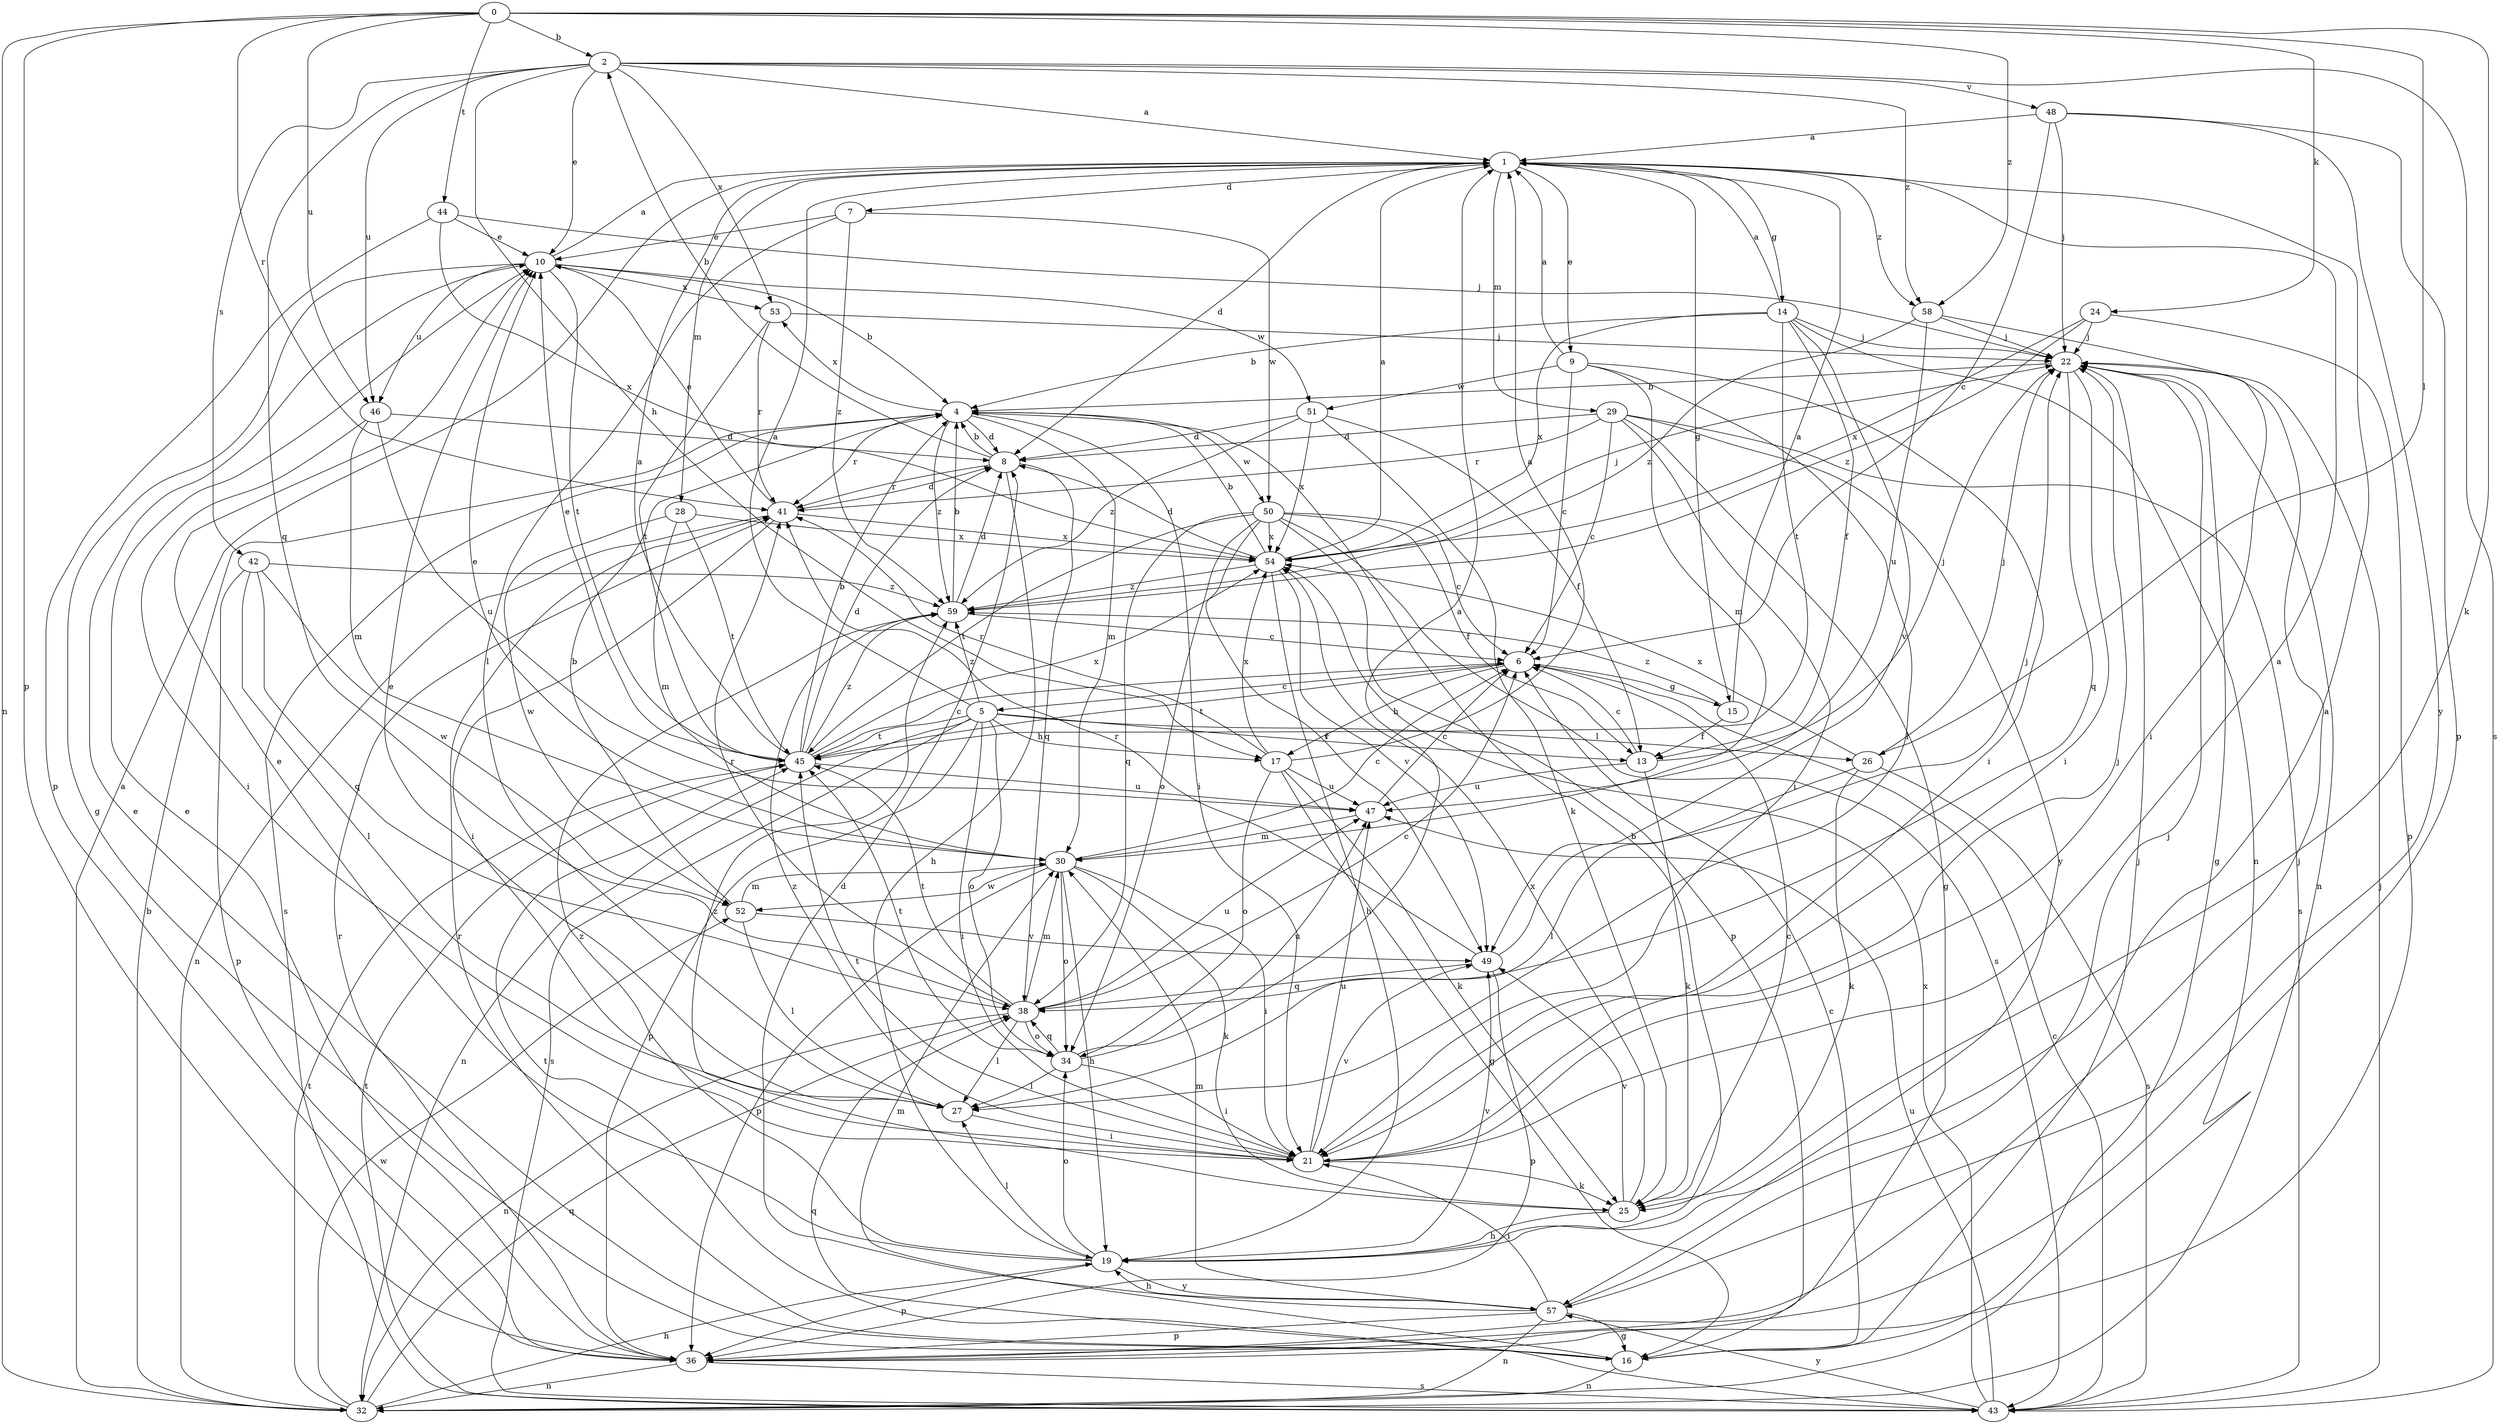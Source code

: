 strict digraph  {
0;
1;
2;
4;
5;
6;
7;
8;
9;
10;
13;
14;
15;
16;
17;
19;
21;
22;
24;
25;
26;
27;
28;
29;
30;
32;
34;
36;
38;
41;
42;
43;
44;
45;
46;
47;
48;
49;
50;
51;
52;
53;
54;
57;
58;
59;
0 -> 2  [label=b];
0 -> 24  [label=k];
0 -> 25  [label=k];
0 -> 26  [label=l];
0 -> 32  [label=n];
0 -> 36  [label=p];
0 -> 41  [label=r];
0 -> 44  [label=t];
0 -> 46  [label=u];
0 -> 58  [label=z];
1 -> 7  [label=d];
1 -> 8  [label=d];
1 -> 9  [label=e];
1 -> 14  [label=g];
1 -> 15  [label=g];
1 -> 28  [label=m];
1 -> 29  [label=m];
1 -> 58  [label=z];
2 -> 1  [label=a];
2 -> 10  [label=e];
2 -> 17  [label=h];
2 -> 38  [label=q];
2 -> 42  [label=s];
2 -> 43  [label=s];
2 -> 46  [label=u];
2 -> 48  [label=v];
2 -> 53  [label=x];
2 -> 58  [label=z];
4 -> 8  [label=d];
4 -> 21  [label=i];
4 -> 30  [label=m];
4 -> 41  [label=r];
4 -> 43  [label=s];
4 -> 50  [label=w];
4 -> 53  [label=x];
4 -> 59  [label=z];
5 -> 1  [label=a];
5 -> 13  [label=f];
5 -> 17  [label=h];
5 -> 21  [label=i];
5 -> 26  [label=l];
5 -> 32  [label=n];
5 -> 34  [label=o];
5 -> 36  [label=p];
5 -> 43  [label=s];
5 -> 45  [label=t];
5 -> 59  [label=z];
6 -> 5  [label=c];
6 -> 15  [label=g];
6 -> 17  [label=h];
6 -> 45  [label=t];
7 -> 10  [label=e];
7 -> 27  [label=l];
7 -> 50  [label=w];
7 -> 59  [label=z];
8 -> 2  [label=b];
8 -> 4  [label=b];
8 -> 19  [label=h];
8 -> 38  [label=q];
8 -> 41  [label=r];
9 -> 1  [label=a];
9 -> 6  [label=c];
9 -> 21  [label=i];
9 -> 27  [label=l];
9 -> 30  [label=m];
9 -> 51  [label=w];
10 -> 1  [label=a];
10 -> 4  [label=b];
10 -> 16  [label=g];
10 -> 45  [label=t];
10 -> 46  [label=u];
10 -> 51  [label=w];
10 -> 53  [label=x];
13 -> 6  [label=c];
13 -> 22  [label=j];
13 -> 25  [label=k];
13 -> 47  [label=u];
14 -> 1  [label=a];
14 -> 4  [label=b];
14 -> 13  [label=f];
14 -> 22  [label=j];
14 -> 32  [label=n];
14 -> 45  [label=t];
14 -> 49  [label=v];
14 -> 54  [label=x];
15 -> 1  [label=a];
15 -> 13  [label=f];
15 -> 59  [label=z];
16 -> 6  [label=c];
16 -> 10  [label=e];
16 -> 22  [label=j];
16 -> 30  [label=m];
16 -> 32  [label=n];
16 -> 41  [label=r];
16 -> 45  [label=t];
17 -> 1  [label=a];
17 -> 16  [label=g];
17 -> 25  [label=k];
17 -> 34  [label=o];
17 -> 41  [label=r];
17 -> 47  [label=u];
17 -> 54  [label=x];
19 -> 1  [label=a];
19 -> 4  [label=b];
19 -> 10  [label=e];
19 -> 27  [label=l];
19 -> 34  [label=o];
19 -> 36  [label=p];
19 -> 49  [label=v];
19 -> 57  [label=y];
19 -> 59  [label=z];
21 -> 1  [label=a];
21 -> 22  [label=j];
21 -> 25  [label=k];
21 -> 45  [label=t];
21 -> 47  [label=u];
21 -> 49  [label=v];
21 -> 59  [label=z];
22 -> 4  [label=b];
22 -> 16  [label=g];
22 -> 21  [label=i];
22 -> 32  [label=n];
22 -> 38  [label=q];
24 -> 22  [label=j];
24 -> 36  [label=p];
24 -> 54  [label=x];
24 -> 59  [label=z];
25 -> 6  [label=c];
25 -> 19  [label=h];
25 -> 49  [label=v];
25 -> 54  [label=x];
25 -> 59  [label=z];
26 -> 22  [label=j];
26 -> 25  [label=k];
26 -> 27  [label=l];
26 -> 43  [label=s];
26 -> 54  [label=x];
27 -> 10  [label=e];
27 -> 21  [label=i];
28 -> 30  [label=m];
28 -> 45  [label=t];
28 -> 52  [label=w];
28 -> 54  [label=x];
29 -> 6  [label=c];
29 -> 8  [label=d];
29 -> 16  [label=g];
29 -> 21  [label=i];
29 -> 41  [label=r];
29 -> 43  [label=s];
29 -> 57  [label=y];
30 -> 6  [label=c];
30 -> 10  [label=e];
30 -> 19  [label=h];
30 -> 21  [label=i];
30 -> 25  [label=k];
30 -> 34  [label=o];
30 -> 36  [label=p];
30 -> 52  [label=w];
32 -> 1  [label=a];
32 -> 4  [label=b];
32 -> 19  [label=h];
32 -> 38  [label=q];
32 -> 45  [label=t];
32 -> 52  [label=w];
34 -> 1  [label=a];
34 -> 21  [label=i];
34 -> 27  [label=l];
34 -> 38  [label=q];
34 -> 45  [label=t];
34 -> 47  [label=u];
36 -> 10  [label=e];
36 -> 22  [label=j];
36 -> 32  [label=n];
36 -> 41  [label=r];
36 -> 43  [label=s];
38 -> 6  [label=c];
38 -> 27  [label=l];
38 -> 30  [label=m];
38 -> 32  [label=n];
38 -> 34  [label=o];
38 -> 41  [label=r];
38 -> 45  [label=t];
38 -> 47  [label=u];
41 -> 8  [label=d];
41 -> 10  [label=e];
41 -> 21  [label=i];
41 -> 32  [label=n];
41 -> 54  [label=x];
42 -> 27  [label=l];
42 -> 36  [label=p];
42 -> 38  [label=q];
42 -> 52  [label=w];
42 -> 59  [label=z];
43 -> 6  [label=c];
43 -> 22  [label=j];
43 -> 38  [label=q];
43 -> 45  [label=t];
43 -> 47  [label=u];
43 -> 54  [label=x];
43 -> 57  [label=y];
44 -> 10  [label=e];
44 -> 22  [label=j];
44 -> 36  [label=p];
44 -> 54  [label=x];
45 -> 1  [label=a];
45 -> 4  [label=b];
45 -> 6  [label=c];
45 -> 8  [label=d];
45 -> 10  [label=e];
45 -> 47  [label=u];
45 -> 54  [label=x];
45 -> 59  [label=z];
46 -> 8  [label=d];
46 -> 21  [label=i];
46 -> 30  [label=m];
46 -> 47  [label=u];
47 -> 6  [label=c];
47 -> 30  [label=m];
48 -> 1  [label=a];
48 -> 6  [label=c];
48 -> 22  [label=j];
48 -> 36  [label=p];
48 -> 57  [label=y];
49 -> 22  [label=j];
49 -> 36  [label=p];
49 -> 38  [label=q];
49 -> 41  [label=r];
50 -> 6  [label=c];
50 -> 13  [label=f];
50 -> 34  [label=o];
50 -> 36  [label=p];
50 -> 38  [label=q];
50 -> 43  [label=s];
50 -> 45  [label=t];
50 -> 49  [label=v];
50 -> 54  [label=x];
51 -> 8  [label=d];
51 -> 13  [label=f];
51 -> 25  [label=k];
51 -> 54  [label=x];
51 -> 59  [label=z];
52 -> 4  [label=b];
52 -> 27  [label=l];
52 -> 30  [label=m];
52 -> 49  [label=v];
53 -> 22  [label=j];
53 -> 41  [label=r];
53 -> 45  [label=t];
54 -> 1  [label=a];
54 -> 4  [label=b];
54 -> 8  [label=d];
54 -> 19  [label=h];
54 -> 22  [label=j];
54 -> 49  [label=v];
54 -> 59  [label=z];
57 -> 8  [label=d];
57 -> 16  [label=g];
57 -> 19  [label=h];
57 -> 21  [label=i];
57 -> 22  [label=j];
57 -> 30  [label=m];
57 -> 32  [label=n];
57 -> 36  [label=p];
58 -> 21  [label=i];
58 -> 22  [label=j];
58 -> 47  [label=u];
58 -> 59  [label=z];
59 -> 4  [label=b];
59 -> 6  [label=c];
59 -> 8  [label=d];
}
